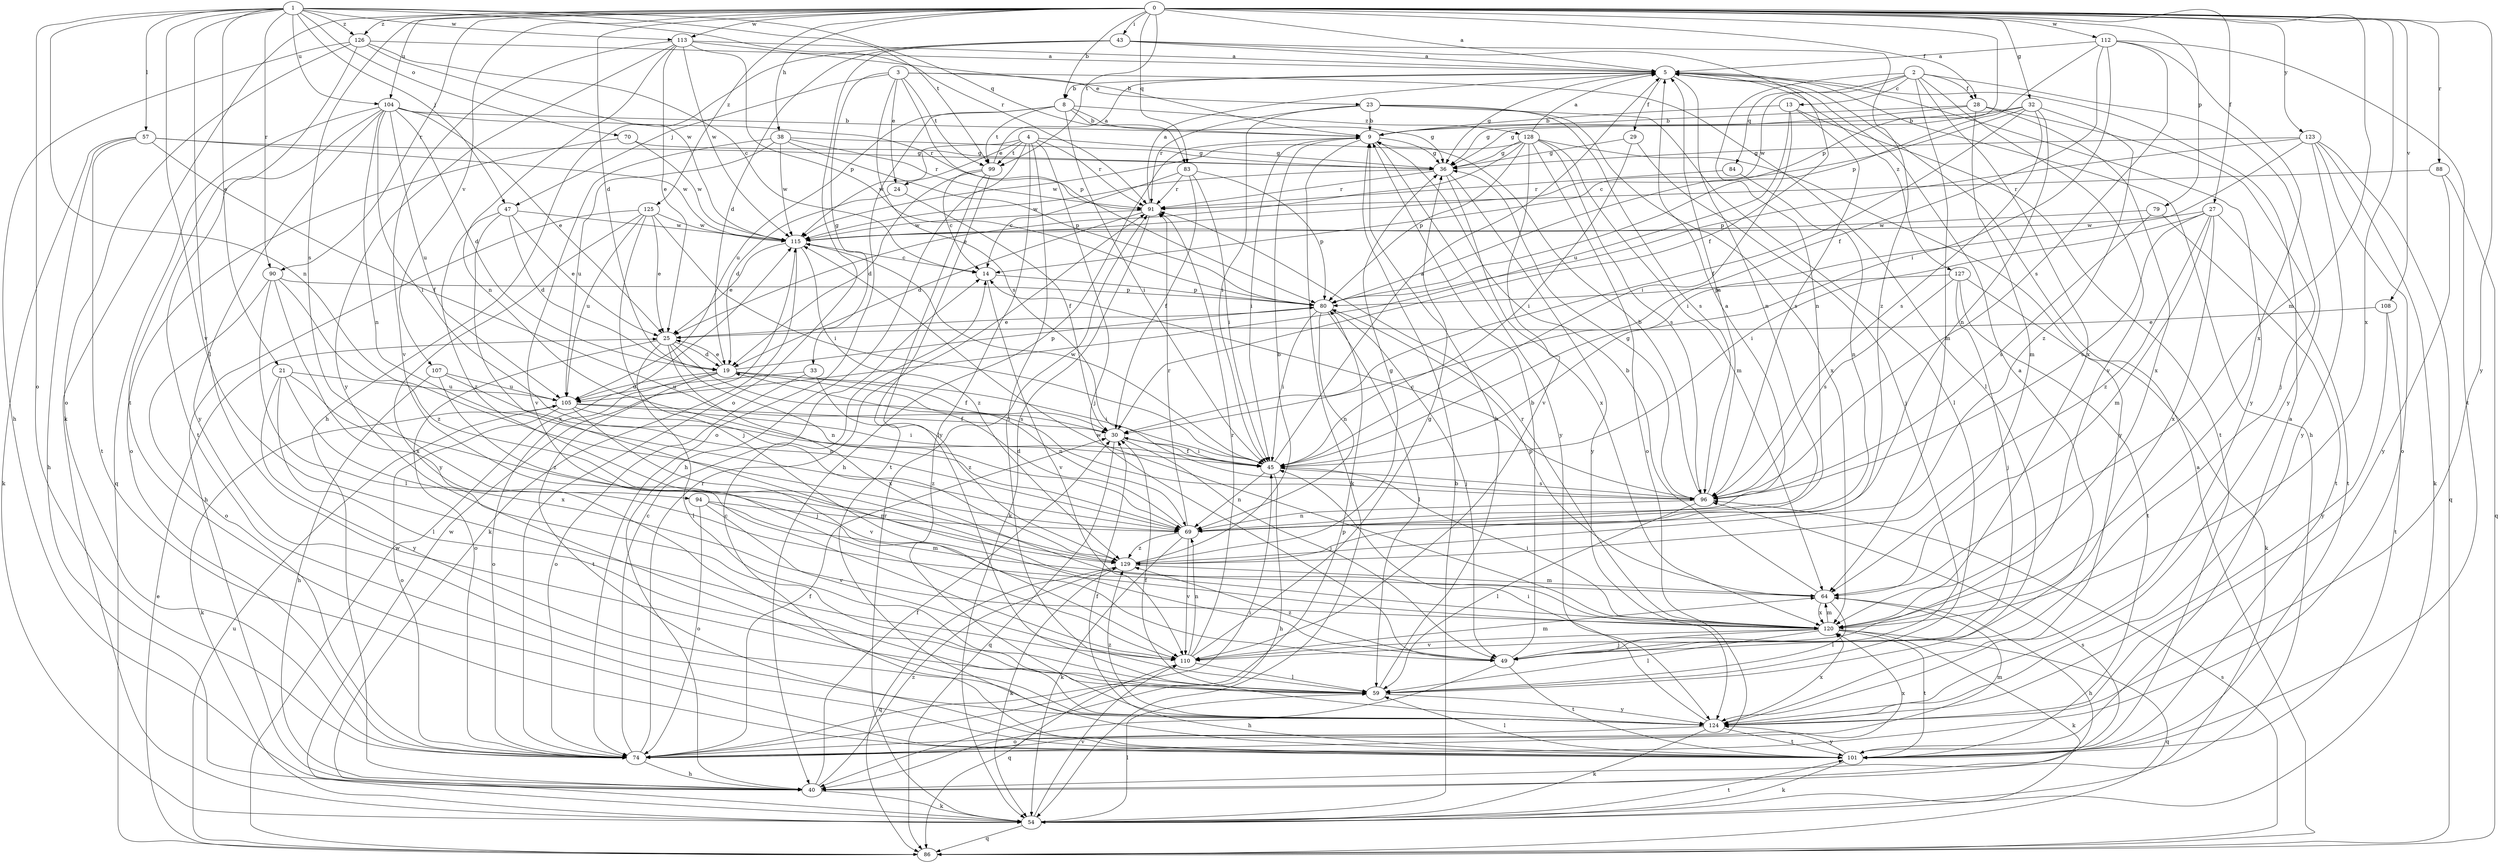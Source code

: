 strict digraph  {
0;
1;
2;
3;
4;
5;
8;
9;
13;
14;
19;
21;
23;
24;
25;
27;
28;
29;
30;
32;
33;
36;
38;
40;
43;
45;
47;
49;
54;
57;
59;
64;
69;
70;
74;
79;
80;
83;
84;
86;
88;
90;
91;
94;
96;
99;
101;
104;
105;
107;
108;
110;
112;
113;
115;
120;
123;
124;
125;
126;
127;
128;
129;
0 -> 5  [label=a];
0 -> 8  [label=b];
0 -> 19  [label=d];
0 -> 27  [label=f];
0 -> 28  [label=f];
0 -> 32  [label=g];
0 -> 38  [label=h];
0 -> 43  [label=i];
0 -> 54  [label=k];
0 -> 64  [label=m];
0 -> 79  [label=p];
0 -> 80  [label=p];
0 -> 83  [label=q];
0 -> 88  [label=r];
0 -> 90  [label=r];
0 -> 94  [label=s];
0 -> 99  [label=t];
0 -> 104  [label=u];
0 -> 107  [label=v];
0 -> 108  [label=v];
0 -> 112  [label=w];
0 -> 113  [label=w];
0 -> 120  [label=x];
0 -> 123  [label=y];
0 -> 124  [label=y];
0 -> 125  [label=z];
0 -> 126  [label=z];
1 -> 21  [label=e];
1 -> 47  [label=j];
1 -> 57  [label=l];
1 -> 59  [label=l];
1 -> 69  [label=n];
1 -> 70  [label=o];
1 -> 74  [label=o];
1 -> 83  [label=q];
1 -> 90  [label=r];
1 -> 91  [label=r];
1 -> 99  [label=t];
1 -> 104  [label=u];
1 -> 110  [label=v];
1 -> 113  [label=w];
1 -> 126  [label=z];
2 -> 13  [label=c];
2 -> 28  [label=f];
2 -> 64  [label=m];
2 -> 69  [label=n];
2 -> 84  [label=q];
2 -> 110  [label=v];
2 -> 115  [label=w];
2 -> 120  [label=x];
2 -> 124  [label=y];
3 -> 23  [label=e];
3 -> 24  [label=e];
3 -> 33  [label=g];
3 -> 47  [label=j];
3 -> 59  [label=l];
3 -> 80  [label=p];
3 -> 96  [label=s];
3 -> 99  [label=t];
4 -> 24  [label=e];
4 -> 36  [label=g];
4 -> 40  [label=h];
4 -> 49  [label=j];
4 -> 59  [label=l];
4 -> 91  [label=r];
4 -> 99  [label=t];
4 -> 115  [label=w];
4 -> 124  [label=y];
5 -> 8  [label=b];
5 -> 29  [label=f];
5 -> 36  [label=g];
5 -> 40  [label=h];
5 -> 69  [label=n];
5 -> 124  [label=y];
5 -> 127  [label=z];
8 -> 9  [label=b];
8 -> 36  [label=g];
8 -> 45  [label=i];
8 -> 74  [label=o];
8 -> 99  [label=t];
8 -> 105  [label=u];
8 -> 128  [label=z];
9 -> 36  [label=g];
9 -> 40  [label=h];
9 -> 45  [label=i];
9 -> 54  [label=k];
9 -> 124  [label=y];
13 -> 9  [label=b];
13 -> 45  [label=i];
13 -> 96  [label=s];
13 -> 101  [label=t];
13 -> 105  [label=u];
14 -> 80  [label=p];
14 -> 110  [label=v];
19 -> 25  [label=e];
19 -> 30  [label=f];
19 -> 45  [label=i];
19 -> 69  [label=n];
19 -> 74  [label=o];
19 -> 80  [label=p];
19 -> 101  [label=t];
19 -> 105  [label=u];
21 -> 59  [label=l];
21 -> 105  [label=u];
21 -> 120  [label=x];
21 -> 124  [label=y];
21 -> 129  [label=z];
23 -> 9  [label=b];
23 -> 45  [label=i];
23 -> 59  [label=l];
23 -> 91  [label=r];
23 -> 96  [label=s];
23 -> 120  [label=x];
24 -> 19  [label=d];
24 -> 30  [label=f];
25 -> 19  [label=d];
25 -> 59  [label=l];
25 -> 69  [label=n];
25 -> 74  [label=o];
25 -> 96  [label=s];
25 -> 120  [label=x];
27 -> 45  [label=i];
27 -> 64  [label=m];
27 -> 96  [label=s];
27 -> 101  [label=t];
27 -> 115  [label=w];
27 -> 120  [label=x];
27 -> 129  [label=z];
28 -> 9  [label=b];
28 -> 36  [label=g];
28 -> 49  [label=j];
28 -> 64  [label=m];
28 -> 120  [label=x];
29 -> 36  [label=g];
29 -> 45  [label=i];
29 -> 49  [label=j];
30 -> 45  [label=i];
30 -> 49  [label=j];
30 -> 86  [label=q];
32 -> 9  [label=b];
32 -> 14  [label=c];
32 -> 30  [label=f];
32 -> 36  [label=g];
32 -> 69  [label=n];
32 -> 96  [label=s];
32 -> 129  [label=z];
33 -> 74  [label=o];
33 -> 105  [label=u];
33 -> 129  [label=z];
36 -> 91  [label=r];
36 -> 115  [label=w];
36 -> 120  [label=x];
36 -> 124  [label=y];
38 -> 36  [label=g];
38 -> 80  [label=p];
38 -> 91  [label=r];
38 -> 105  [label=u];
38 -> 110  [label=v];
38 -> 115  [label=w];
40 -> 30  [label=f];
40 -> 54  [label=k];
40 -> 96  [label=s];
40 -> 129  [label=z];
43 -> 5  [label=a];
43 -> 19  [label=d];
43 -> 30  [label=f];
43 -> 40  [label=h];
43 -> 74  [label=o];
43 -> 129  [label=z];
45 -> 5  [label=a];
45 -> 30  [label=f];
45 -> 40  [label=h];
45 -> 69  [label=n];
45 -> 96  [label=s];
45 -> 115  [label=w];
47 -> 19  [label=d];
47 -> 25  [label=e];
47 -> 115  [label=w];
47 -> 120  [label=x];
47 -> 129  [label=z];
49 -> 5  [label=a];
49 -> 9  [label=b];
49 -> 40  [label=h];
49 -> 101  [label=t];
49 -> 129  [label=z];
54 -> 9  [label=b];
54 -> 59  [label=l];
54 -> 86  [label=q];
54 -> 91  [label=r];
54 -> 101  [label=t];
54 -> 110  [label=v];
54 -> 115  [label=w];
57 -> 30  [label=f];
57 -> 36  [label=g];
57 -> 40  [label=h];
57 -> 54  [label=k];
57 -> 101  [label=t];
57 -> 115  [label=w];
59 -> 9  [label=b];
59 -> 124  [label=y];
64 -> 9  [label=b];
64 -> 40  [label=h];
64 -> 59  [label=l];
64 -> 80  [label=p];
64 -> 120  [label=x];
69 -> 5  [label=a];
69 -> 19  [label=d];
69 -> 54  [label=k];
69 -> 91  [label=r];
69 -> 110  [label=v];
69 -> 129  [label=z];
70 -> 36  [label=g];
70 -> 74  [label=o];
70 -> 115  [label=w];
74 -> 14  [label=c];
74 -> 30  [label=f];
74 -> 40  [label=h];
74 -> 45  [label=i];
74 -> 64  [label=m];
74 -> 80  [label=p];
74 -> 91  [label=r];
74 -> 120  [label=x];
79 -> 96  [label=s];
79 -> 101  [label=t];
79 -> 115  [label=w];
80 -> 25  [label=e];
80 -> 45  [label=i];
80 -> 49  [label=j];
80 -> 59  [label=l];
80 -> 69  [label=n];
83 -> 14  [label=c];
83 -> 30  [label=f];
83 -> 45  [label=i];
83 -> 80  [label=p];
83 -> 91  [label=r];
84 -> 69  [label=n];
84 -> 91  [label=r];
86 -> 5  [label=a];
86 -> 25  [label=e];
86 -> 96  [label=s];
86 -> 105  [label=u];
86 -> 115  [label=w];
88 -> 86  [label=q];
88 -> 91  [label=r];
88 -> 124  [label=y];
90 -> 59  [label=l];
90 -> 74  [label=o];
90 -> 80  [label=p];
90 -> 120  [label=x];
90 -> 129  [label=z];
91 -> 5  [label=a];
91 -> 19  [label=d];
91 -> 54  [label=k];
91 -> 115  [label=w];
94 -> 64  [label=m];
94 -> 69  [label=n];
94 -> 74  [label=o];
94 -> 110  [label=v];
96 -> 5  [label=a];
96 -> 9  [label=b];
96 -> 14  [label=c];
96 -> 36  [label=g];
96 -> 59  [label=l];
96 -> 69  [label=n];
99 -> 5  [label=a];
99 -> 14  [label=c];
99 -> 19  [label=d];
99 -> 59  [label=l];
99 -> 101  [label=t];
101 -> 5  [label=a];
101 -> 14  [label=c];
101 -> 30  [label=f];
101 -> 54  [label=k];
101 -> 59  [label=l];
101 -> 124  [label=y];
104 -> 9  [label=b];
104 -> 19  [label=d];
104 -> 25  [label=e];
104 -> 45  [label=i];
104 -> 69  [label=n];
104 -> 86  [label=q];
104 -> 91  [label=r];
104 -> 101  [label=t];
104 -> 105  [label=u];
104 -> 124  [label=y];
105 -> 30  [label=f];
105 -> 45  [label=i];
105 -> 54  [label=k];
105 -> 74  [label=o];
105 -> 110  [label=v];
105 -> 129  [label=z];
107 -> 40  [label=h];
107 -> 49  [label=j];
107 -> 69  [label=n];
107 -> 105  [label=u];
108 -> 25  [label=e];
108 -> 101  [label=t];
108 -> 124  [label=y];
110 -> 36  [label=g];
110 -> 59  [label=l];
110 -> 64  [label=m];
110 -> 69  [label=n];
110 -> 86  [label=q];
110 -> 91  [label=r];
112 -> 5  [label=a];
112 -> 30  [label=f];
112 -> 45  [label=i];
112 -> 80  [label=p];
112 -> 96  [label=s];
112 -> 101  [label=t];
112 -> 120  [label=x];
113 -> 5  [label=a];
113 -> 9  [label=b];
113 -> 25  [label=e];
113 -> 69  [label=n];
113 -> 80  [label=p];
113 -> 110  [label=v];
113 -> 115  [label=w];
113 -> 124  [label=y];
115 -> 14  [label=c];
115 -> 25  [label=e];
115 -> 54  [label=k];
115 -> 129  [label=z];
120 -> 45  [label=i];
120 -> 49  [label=j];
120 -> 54  [label=k];
120 -> 59  [label=l];
120 -> 64  [label=m];
120 -> 86  [label=q];
120 -> 91  [label=r];
120 -> 101  [label=t];
120 -> 110  [label=v];
120 -> 115  [label=w];
123 -> 36  [label=g];
123 -> 45  [label=i];
123 -> 54  [label=k];
123 -> 74  [label=o];
123 -> 80  [label=p];
123 -> 86  [label=q];
123 -> 124  [label=y];
124 -> 30  [label=f];
124 -> 45  [label=i];
124 -> 54  [label=k];
124 -> 74  [label=o];
124 -> 101  [label=t];
124 -> 120  [label=x];
124 -> 129  [label=z];
125 -> 25  [label=e];
125 -> 40  [label=h];
125 -> 45  [label=i];
125 -> 49  [label=j];
125 -> 105  [label=u];
125 -> 115  [label=w];
125 -> 124  [label=y];
126 -> 5  [label=a];
126 -> 14  [label=c];
126 -> 40  [label=h];
126 -> 74  [label=o];
126 -> 101  [label=t];
126 -> 115  [label=w];
127 -> 49  [label=j];
127 -> 54  [label=k];
127 -> 80  [label=p];
127 -> 96  [label=s];
127 -> 101  [label=t];
128 -> 5  [label=a];
128 -> 25  [label=e];
128 -> 36  [label=g];
128 -> 64  [label=m];
128 -> 74  [label=o];
128 -> 80  [label=p];
128 -> 96  [label=s];
128 -> 110  [label=v];
128 -> 115  [label=w];
128 -> 124  [label=y];
129 -> 9  [label=b];
129 -> 36  [label=g];
129 -> 54  [label=k];
129 -> 64  [label=m];
129 -> 86  [label=q];
}
